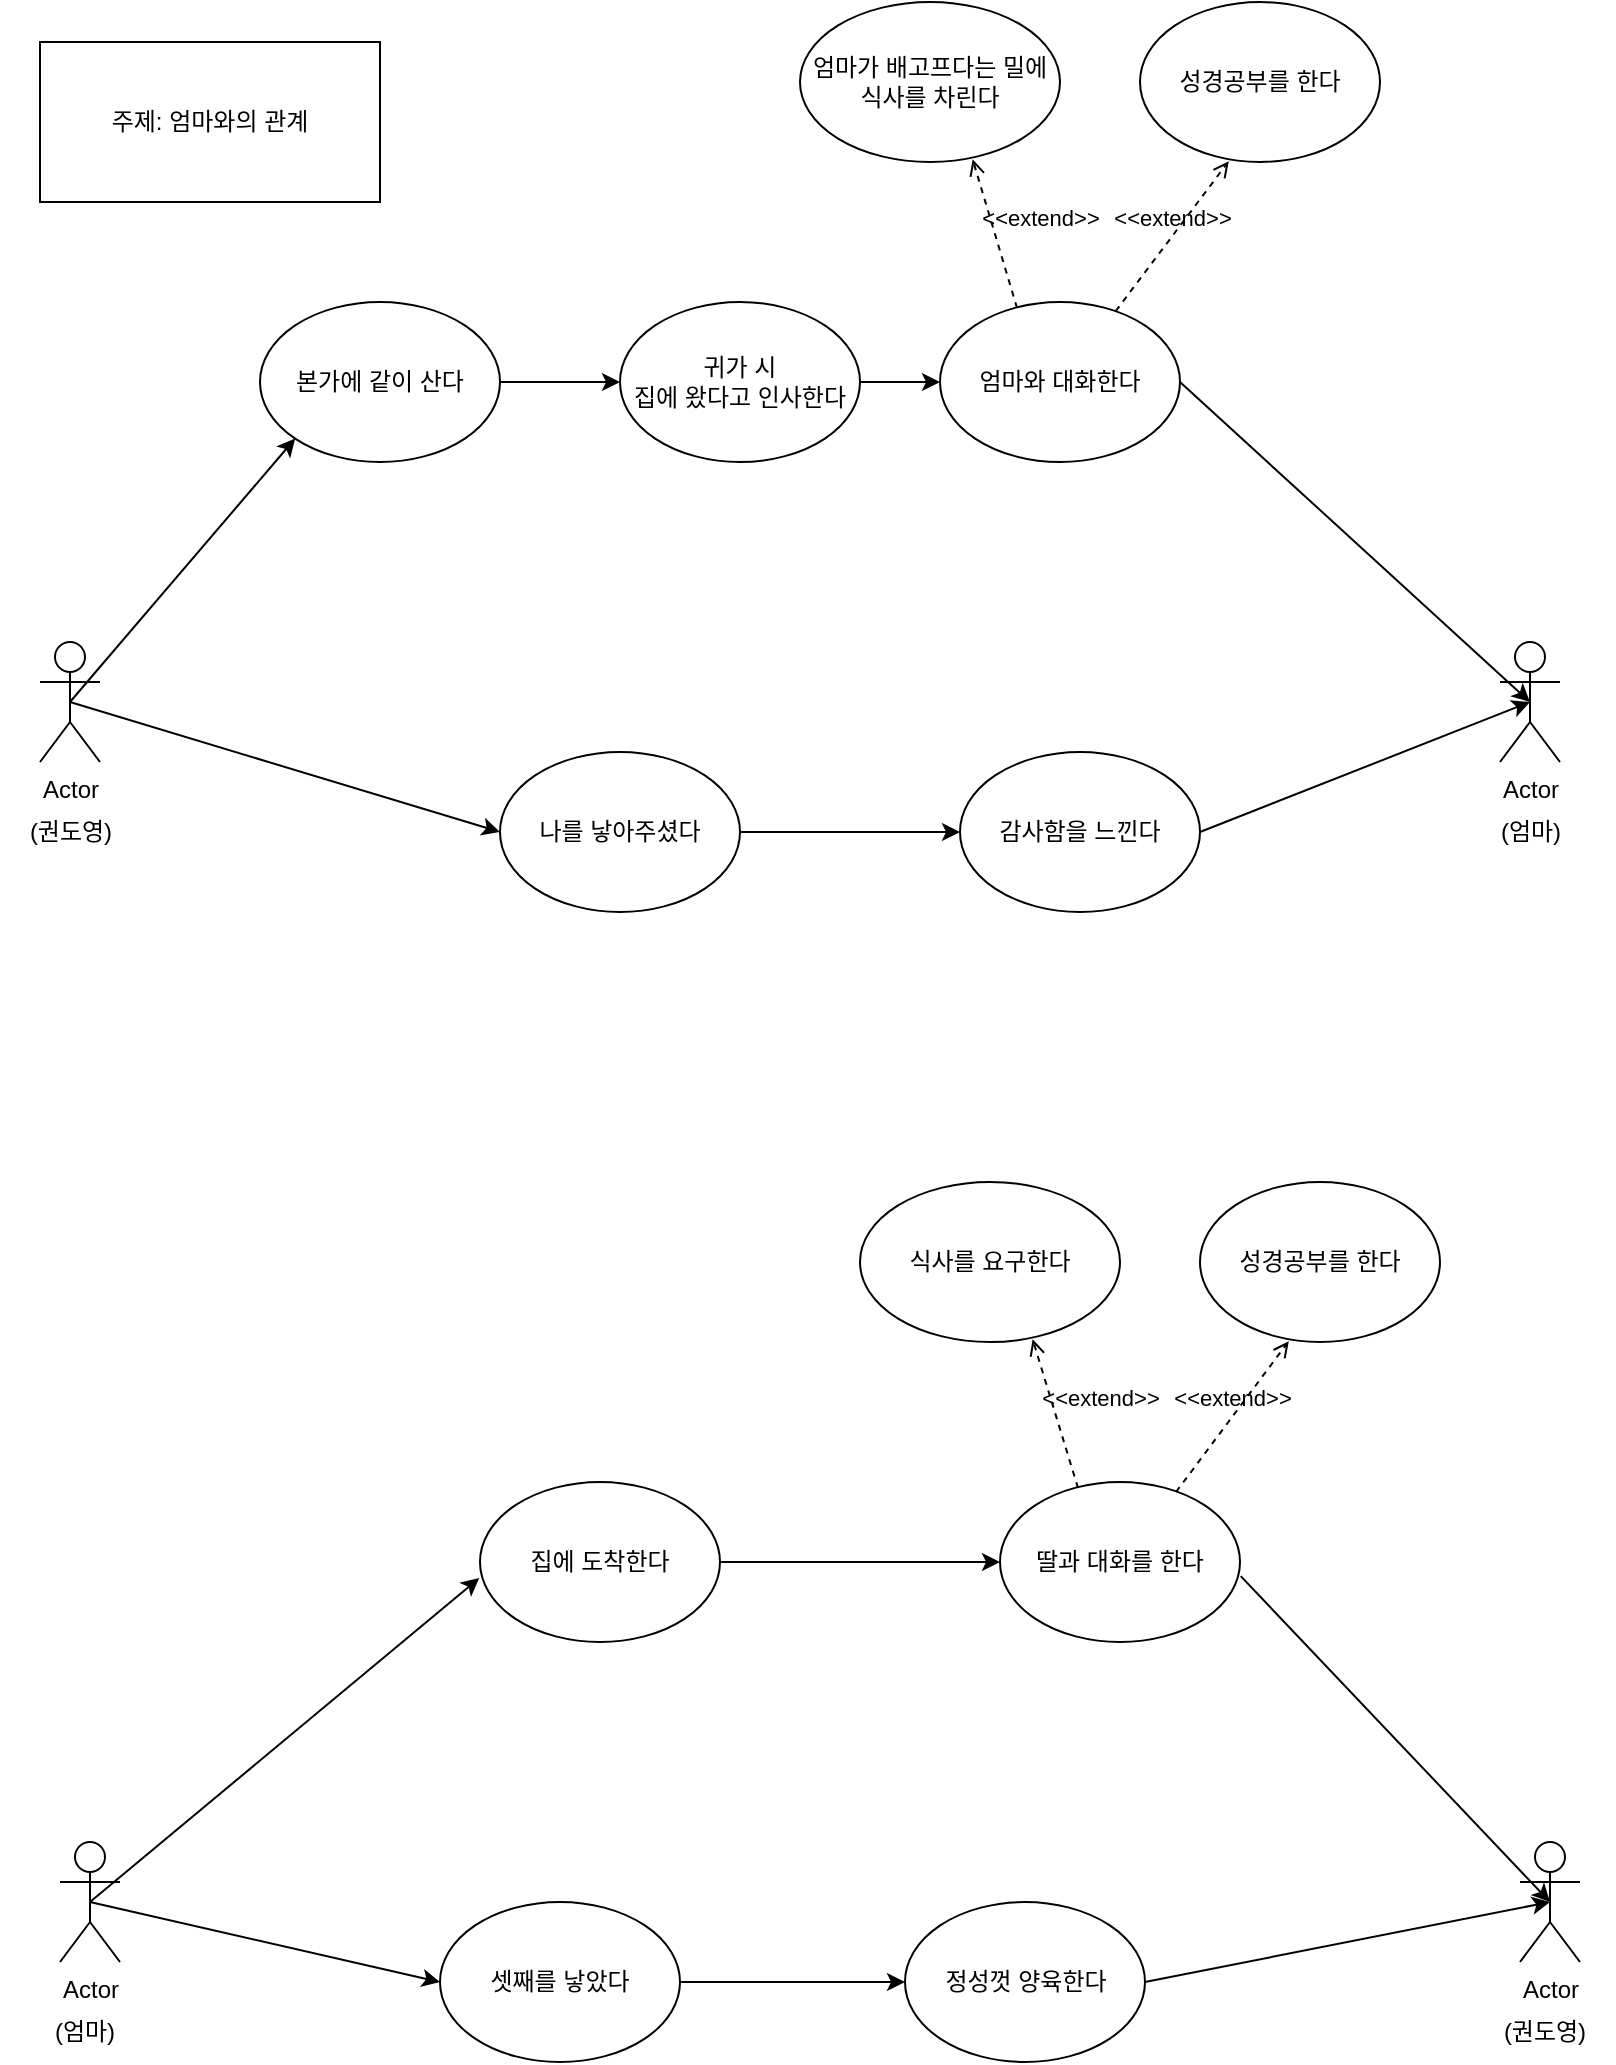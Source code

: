 <mxfile version="21.7.5" type="github">
  <diagram name="페이지-1" id="knAnGEJPWI2h3G_Fuzur">
    <mxGraphModel dx="2611" dy="1356" grid="1" gridSize="10" guides="1" tooltips="1" connect="1" arrows="1" fold="1" page="1" pageScale="1" pageWidth="827" pageHeight="1169" math="0" shadow="0">
      <root>
        <mxCell id="0" />
        <mxCell id="1" parent="0" />
        <mxCell id="KJRf7U8PRMHWlbD5ESDK-1" value="Actor" style="shape=umlActor;verticalLabelPosition=bottom;verticalAlign=top;html=1;outlineConnect=0;" parent="1" vertex="1">
          <mxGeometry x="40" y="340" width="30" height="60" as="geometry" />
        </mxCell>
        <mxCell id="KJRf7U8PRMHWlbD5ESDK-2" value="(권도영)" style="text;html=1;align=center;verticalAlign=middle;resizable=0;points=[];autosize=1;strokeColor=none;fillColor=none;" parent="1" vertex="1">
          <mxGeometry x="20" y="420" width="70" height="30" as="geometry" />
        </mxCell>
        <mxCell id="KJRf7U8PRMHWlbD5ESDK-5" value="Actor" style="shape=umlActor;verticalLabelPosition=bottom;verticalAlign=top;html=1;outlineConnect=0;" parent="1" vertex="1">
          <mxGeometry x="770" y="340" width="30" height="60" as="geometry" />
        </mxCell>
        <mxCell id="KJRf7U8PRMHWlbD5ESDK-6" value="(엄마)" style="text;html=1;align=center;verticalAlign=middle;resizable=0;points=[];autosize=1;strokeColor=none;fillColor=none;" parent="1" vertex="1">
          <mxGeometry x="755" y="420" width="60" height="30" as="geometry" />
        </mxCell>
        <mxCell id="KJRf7U8PRMHWlbD5ESDK-7" value="Actor" style="shape=umlActor;verticalLabelPosition=bottom;verticalAlign=top;html=1;outlineConnect=0;" parent="1" vertex="1">
          <mxGeometry x="50" y="940" width="30" height="60" as="geometry" />
        </mxCell>
        <mxCell id="KJRf7U8PRMHWlbD5ESDK-8" value="(권도영)" style="text;html=1;align=center;verticalAlign=middle;resizable=0;points=[];autosize=1;strokeColor=none;fillColor=none;" parent="1" vertex="1">
          <mxGeometry x="757" y="1020" width="70" height="30" as="geometry" />
        </mxCell>
        <mxCell id="KJRf7U8PRMHWlbD5ESDK-9" value="Actor" style="shape=umlActor;verticalLabelPosition=bottom;verticalAlign=top;html=1;outlineConnect=0;" parent="1" vertex="1">
          <mxGeometry x="780" y="940" width="30" height="60" as="geometry" />
        </mxCell>
        <mxCell id="KJRf7U8PRMHWlbD5ESDK-10" value="(엄마)" style="text;html=1;align=center;verticalAlign=middle;resizable=0;points=[];autosize=1;strokeColor=none;fillColor=none;" parent="1" vertex="1">
          <mxGeometry x="32" y="1020" width="60" height="30" as="geometry" />
        </mxCell>
        <mxCell id="7rCKcIcT-Zd6SS427mmO-4" value="" style="edgeStyle=orthogonalEdgeStyle;rounded=0;orthogonalLoop=1;jettySize=auto;html=1;" edge="1" parent="1" source="KJRf7U8PRMHWlbD5ESDK-11" target="7rCKcIcT-Zd6SS427mmO-3">
          <mxGeometry relative="1" as="geometry" />
        </mxCell>
        <mxCell id="KJRf7U8PRMHWlbD5ESDK-11" value="귀가 시&lt;br&gt;집에 왔다고 인사한다" style="ellipse;whiteSpace=wrap;html=1;" parent="1" vertex="1">
          <mxGeometry x="330" y="170" width="120" height="80" as="geometry" />
        </mxCell>
        <mxCell id="KJRf7U8PRMHWlbD5ESDK-13" value="주제: 엄마와의 관계" style="rounded=0;whiteSpace=wrap;html=1;" parent="1" vertex="1">
          <mxGeometry x="40" y="40" width="170" height="80" as="geometry" />
        </mxCell>
        <mxCell id="KJRf7U8PRMHWlbD5ESDK-14" value="" style="endArrow=classic;html=1;rounded=0;exitX=0.5;exitY=0.5;exitDx=0;exitDy=0;exitPerimeter=0;entryX=0;entryY=1;entryDx=0;entryDy=0;" parent="1" source="KJRf7U8PRMHWlbD5ESDK-1" target="7rCKcIcT-Zd6SS427mmO-34" edge="1">
          <mxGeometry width="50" height="50" relative="1" as="geometry">
            <mxPoint x="550" y="250" as="sourcePoint" />
            <mxPoint x="140" y="280" as="targetPoint" />
          </mxGeometry>
        </mxCell>
        <mxCell id="7rCKcIcT-Zd6SS427mmO-20" value="" style="edgeStyle=orthogonalEdgeStyle;rounded=0;orthogonalLoop=1;jettySize=auto;html=1;" edge="1" parent="1" source="7rCKcIcT-Zd6SS427mmO-1" target="7rCKcIcT-Zd6SS427mmO-19">
          <mxGeometry relative="1" as="geometry" />
        </mxCell>
        <mxCell id="7rCKcIcT-Zd6SS427mmO-1" value="나를 낳아주셨다" style="ellipse;whiteSpace=wrap;html=1;" vertex="1" parent="1">
          <mxGeometry x="270" y="395" width="120" height="80" as="geometry" />
        </mxCell>
        <mxCell id="7rCKcIcT-Zd6SS427mmO-2" value="" style="endArrow=classic;html=1;rounded=0;exitX=0.5;exitY=0.5;exitDx=0;exitDy=0;exitPerimeter=0;entryX=0;entryY=0.5;entryDx=0;entryDy=0;" edge="1" parent="1" target="7rCKcIcT-Zd6SS427mmO-1" source="KJRf7U8PRMHWlbD5ESDK-1">
          <mxGeometry width="50" height="50" relative="1" as="geometry">
            <mxPoint x="70" y="369.5" as="sourcePoint" />
            <mxPoint x="265" y="369.5" as="targetPoint" />
          </mxGeometry>
        </mxCell>
        <mxCell id="7rCKcIcT-Zd6SS427mmO-3" value="엄마와 대화한다" style="ellipse;whiteSpace=wrap;html=1;" vertex="1" parent="1">
          <mxGeometry x="490" y="170" width="120" height="80" as="geometry" />
        </mxCell>
        <mxCell id="7rCKcIcT-Zd6SS427mmO-15" value="" style="edgeStyle=orthogonalEdgeStyle;rounded=0;orthogonalLoop=1;jettySize=auto;html=1;" edge="1" parent="1" source="7rCKcIcT-Zd6SS427mmO-7" target="7rCKcIcT-Zd6SS427mmO-14">
          <mxGeometry relative="1" as="geometry" />
        </mxCell>
        <mxCell id="7rCKcIcT-Zd6SS427mmO-7" value="집에 도착한다" style="ellipse;whiteSpace=wrap;html=1;" vertex="1" parent="1">
          <mxGeometry x="260" y="760" width="120" height="80" as="geometry" />
        </mxCell>
        <mxCell id="7rCKcIcT-Zd6SS427mmO-9" value="" style="endArrow=classic;html=1;rounded=0;entryX=-0.003;entryY=0.6;entryDx=0;entryDy=0;entryPerimeter=0;exitX=0.5;exitY=0.5;exitDx=0;exitDy=0;exitPerimeter=0;" edge="1" parent="1" target="7rCKcIcT-Zd6SS427mmO-7" source="KJRf7U8PRMHWlbD5ESDK-7">
          <mxGeometry width="50" height="50" relative="1" as="geometry">
            <mxPoint x="65" y="970" as="sourcePoint" />
            <mxPoint x="610" y="799" as="targetPoint" />
          </mxGeometry>
        </mxCell>
        <mxCell id="7rCKcIcT-Zd6SS427mmO-43" value="" style="edgeStyle=orthogonalEdgeStyle;rounded=0;orthogonalLoop=1;jettySize=auto;html=1;" edge="1" parent="1" source="7rCKcIcT-Zd6SS427mmO-11" target="7rCKcIcT-Zd6SS427mmO-41">
          <mxGeometry relative="1" as="geometry" />
        </mxCell>
        <mxCell id="7rCKcIcT-Zd6SS427mmO-11" value="셋째를 낳았다" style="ellipse;whiteSpace=wrap;html=1;" vertex="1" parent="1">
          <mxGeometry x="240" y="970" width="120" height="80" as="geometry" />
        </mxCell>
        <mxCell id="7rCKcIcT-Zd6SS427mmO-12" value="" style="endArrow=classic;html=1;rounded=0;exitX=0.5;exitY=0.5;exitDx=0;exitDy=0;exitPerimeter=0;entryX=0;entryY=0.5;entryDx=0;entryDy=0;" edge="1" parent="1" target="7rCKcIcT-Zd6SS427mmO-11" source="KJRf7U8PRMHWlbD5ESDK-7">
          <mxGeometry width="50" height="50" relative="1" as="geometry">
            <mxPoint x="65" y="969" as="sourcePoint" />
            <mxPoint x="275" y="968.5" as="targetPoint" />
          </mxGeometry>
        </mxCell>
        <mxCell id="7rCKcIcT-Zd6SS427mmO-14" value="딸과 대화를 한다" style="ellipse;whiteSpace=wrap;html=1;" vertex="1" parent="1">
          <mxGeometry x="520" y="760" width="120" height="80" as="geometry" />
        </mxCell>
        <mxCell id="7rCKcIcT-Zd6SS427mmO-16" value="" style="endArrow=classic;html=1;rounded=0;exitX=1.003;exitY=0.588;exitDx=0;exitDy=0;exitPerimeter=0;entryX=0.5;entryY=0.5;entryDx=0;entryDy=0;entryPerimeter=0;" edge="1" parent="1" source="7rCKcIcT-Zd6SS427mmO-14" target="KJRf7U8PRMHWlbD5ESDK-9">
          <mxGeometry width="50" height="50" relative="1" as="geometry">
            <mxPoint x="540" y="802" as="sourcePoint" />
            <mxPoint x="695" y="640" as="targetPoint" />
          </mxGeometry>
        </mxCell>
        <mxCell id="7rCKcIcT-Zd6SS427mmO-19" value="감사함을 느낀다" style="ellipse;whiteSpace=wrap;html=1;" vertex="1" parent="1">
          <mxGeometry x="500" y="395" width="120" height="80" as="geometry" />
        </mxCell>
        <mxCell id="7rCKcIcT-Zd6SS427mmO-26" value="" style="endArrow=classic;html=1;rounded=0;exitX=1;exitY=0.5;exitDx=0;exitDy=0;entryX=0.5;entryY=0.5;entryDx=0;entryDy=0;entryPerimeter=0;" edge="1" parent="1" source="7rCKcIcT-Zd6SS427mmO-19" target="KJRf7U8PRMHWlbD5ESDK-5">
          <mxGeometry width="50" height="50" relative="1" as="geometry">
            <mxPoint x="645" y="420" as="sourcePoint" />
            <mxPoint x="800" y="583" as="targetPoint" />
          </mxGeometry>
        </mxCell>
        <mxCell id="7rCKcIcT-Zd6SS427mmO-27" value="" style="endArrow=classic;html=1;rounded=0;exitX=1;exitY=0.5;exitDx=0;exitDy=0;entryX=0.5;entryY=0.5;entryDx=0;entryDy=0;entryPerimeter=0;" edge="1" parent="1" source="7rCKcIcT-Zd6SS427mmO-3" target="KJRf7U8PRMHWlbD5ESDK-5">
          <mxGeometry width="50" height="50" relative="1" as="geometry">
            <mxPoint x="630" y="660" as="sourcePoint" />
            <mxPoint x="780" y="405" as="targetPoint" />
          </mxGeometry>
        </mxCell>
        <mxCell id="7rCKcIcT-Zd6SS427mmO-28" value="&amp;lt;&amp;lt;extend&amp;gt;&amp;gt;" style="html=1;verticalAlign=bottom;labelBackgroundColor=none;endArrow=open;endFill=0;dashed=1;rounded=0;entryX=0.664;entryY=0.983;entryDx=0;entryDy=0;entryPerimeter=0;exitX=0.321;exitY=0.038;exitDx=0;exitDy=0;exitPerimeter=0;" edge="1" parent="1" source="7rCKcIcT-Zd6SS427mmO-3" target="7rCKcIcT-Zd6SS427mmO-30">
          <mxGeometry x="-0.184" y="-21" width="160" relative="1" as="geometry">
            <mxPoint x="550" y="170" as="sourcePoint" />
            <mxPoint x="510" y="100" as="targetPoint" />
            <mxPoint as="offset" />
          </mxGeometry>
        </mxCell>
        <mxCell id="7rCKcIcT-Zd6SS427mmO-29" value="&amp;lt;&amp;lt;extend&amp;gt;&amp;gt;" style="html=1;verticalAlign=bottom;labelBackgroundColor=none;endArrow=open;endFill=0;dashed=1;rounded=0;exitX=0.732;exitY=0.057;exitDx=0;exitDy=0;exitPerimeter=0;entryX=0.37;entryY=0.995;entryDx=0;entryDy=0;entryPerimeter=0;" edge="1" parent="1" source="7rCKcIcT-Zd6SS427mmO-3" target="7rCKcIcT-Zd6SS427mmO-31">
          <mxGeometry x="0.004" width="160" relative="1" as="geometry">
            <mxPoint x="560" y="180" as="sourcePoint" />
            <mxPoint x="640" y="100" as="targetPoint" />
            <mxPoint as="offset" />
          </mxGeometry>
        </mxCell>
        <mxCell id="7rCKcIcT-Zd6SS427mmO-30" value="엄마가 배고프다는 밀에&lt;br&gt;식사를 차린다" style="ellipse;whiteSpace=wrap;html=1;" vertex="1" parent="1">
          <mxGeometry x="420" y="20" width="130" height="80" as="geometry" />
        </mxCell>
        <mxCell id="7rCKcIcT-Zd6SS427mmO-31" value="성경공부를 한다" style="ellipse;whiteSpace=wrap;html=1;" vertex="1" parent="1">
          <mxGeometry x="590" y="20" width="120" height="80" as="geometry" />
        </mxCell>
        <mxCell id="7rCKcIcT-Zd6SS427mmO-35" value="" style="edgeStyle=orthogonalEdgeStyle;rounded=0;orthogonalLoop=1;jettySize=auto;html=1;" edge="1" parent="1" source="7rCKcIcT-Zd6SS427mmO-34" target="KJRf7U8PRMHWlbD5ESDK-11">
          <mxGeometry relative="1" as="geometry" />
        </mxCell>
        <mxCell id="7rCKcIcT-Zd6SS427mmO-34" value="본가에 같이 산다" style="ellipse;whiteSpace=wrap;html=1;" vertex="1" parent="1">
          <mxGeometry x="150" y="170" width="120" height="80" as="geometry" />
        </mxCell>
        <mxCell id="7rCKcIcT-Zd6SS427mmO-36" value="&amp;lt;&amp;lt;extend&amp;gt;&amp;gt;" style="html=1;verticalAlign=bottom;labelBackgroundColor=none;endArrow=open;endFill=0;dashed=1;rounded=0;entryX=0.664;entryY=0.983;entryDx=0;entryDy=0;entryPerimeter=0;exitX=0.321;exitY=0.038;exitDx=0;exitDy=0;exitPerimeter=0;" edge="1" parent="1" target="7rCKcIcT-Zd6SS427mmO-38">
          <mxGeometry x="-0.184" y="-21" width="160" relative="1" as="geometry">
            <mxPoint x="559" y="763" as="sourcePoint" />
            <mxPoint x="540" y="690" as="targetPoint" />
            <mxPoint as="offset" />
          </mxGeometry>
        </mxCell>
        <mxCell id="7rCKcIcT-Zd6SS427mmO-37" value="&amp;lt;&amp;lt;extend&amp;gt;&amp;gt;" style="html=1;verticalAlign=bottom;labelBackgroundColor=none;endArrow=open;endFill=0;dashed=1;rounded=0;exitX=0.732;exitY=0.057;exitDx=0;exitDy=0;exitPerimeter=0;entryX=0.37;entryY=0.995;entryDx=0;entryDy=0;entryPerimeter=0;" edge="1" parent="1" target="7rCKcIcT-Zd6SS427mmO-39">
          <mxGeometry x="0.004" width="160" relative="1" as="geometry">
            <mxPoint x="608" y="765" as="sourcePoint" />
            <mxPoint x="670" y="690" as="targetPoint" />
            <mxPoint as="offset" />
          </mxGeometry>
        </mxCell>
        <mxCell id="7rCKcIcT-Zd6SS427mmO-38" value="식사를 요구한다" style="ellipse;whiteSpace=wrap;html=1;" vertex="1" parent="1">
          <mxGeometry x="450" y="610" width="130" height="80" as="geometry" />
        </mxCell>
        <mxCell id="7rCKcIcT-Zd6SS427mmO-39" value="성경공부를 한다" style="ellipse;whiteSpace=wrap;html=1;" vertex="1" parent="1">
          <mxGeometry x="620" y="610" width="120" height="80" as="geometry" />
        </mxCell>
        <mxCell id="7rCKcIcT-Zd6SS427mmO-41" value="정성껏 양육한다" style="ellipse;whiteSpace=wrap;html=1;" vertex="1" parent="1">
          <mxGeometry x="472.5" y="970" width="120" height="80" as="geometry" />
        </mxCell>
        <mxCell id="7rCKcIcT-Zd6SS427mmO-42" value="" style="endArrow=classic;html=1;rounded=0;exitX=1;exitY=0.5;exitDx=0;exitDy=0;entryX=0.5;entryY=0.5;entryDx=0;entryDy=0;entryPerimeter=0;" edge="1" parent="1" source="7rCKcIcT-Zd6SS427mmO-41" target="KJRf7U8PRMHWlbD5ESDK-9">
          <mxGeometry width="50" height="50" relative="1" as="geometry">
            <mxPoint x="617.5" y="995" as="sourcePoint" />
            <mxPoint x="758" y="945" as="targetPoint" />
          </mxGeometry>
        </mxCell>
      </root>
    </mxGraphModel>
  </diagram>
</mxfile>
